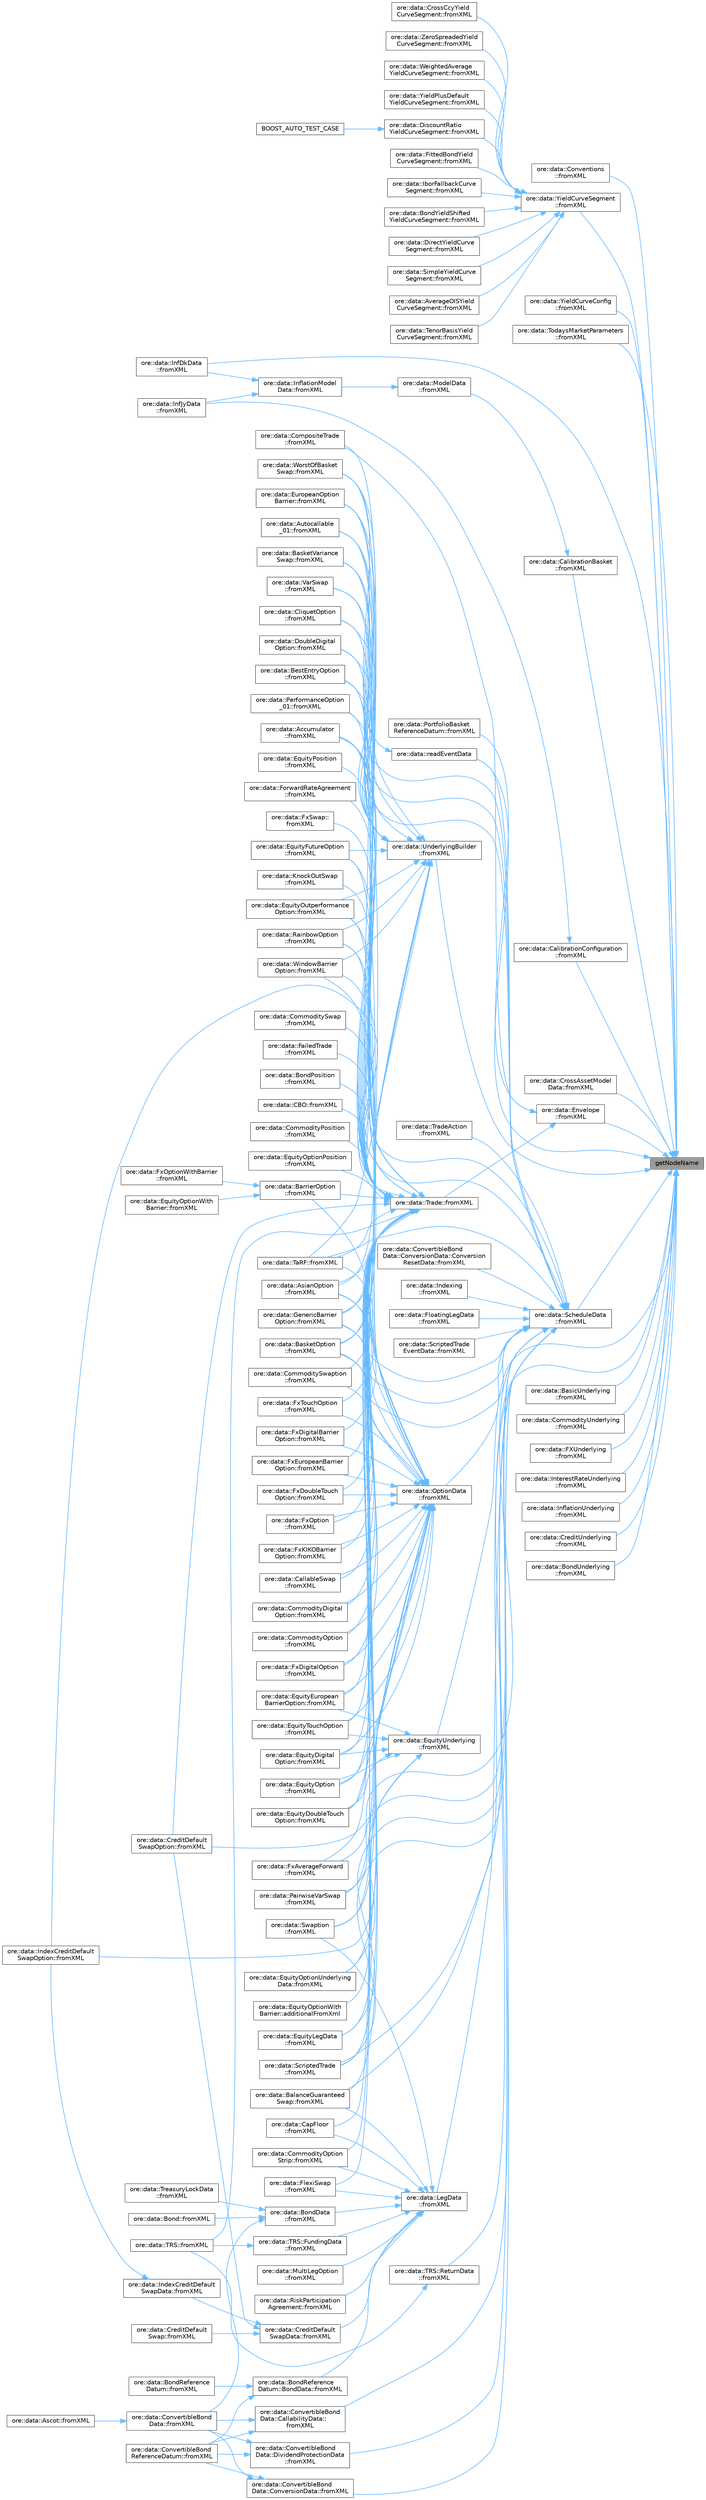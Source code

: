 digraph "getNodeName"
{
 // INTERACTIVE_SVG=YES
 // LATEX_PDF_SIZE
  bgcolor="transparent";
  edge [fontname=Helvetica,fontsize=10,labelfontname=Helvetica,labelfontsize=10];
  node [fontname=Helvetica,fontsize=10,shape=box,height=0.2,width=0.4];
  rankdir="RL";
  Node1 [label="getNodeName",height=0.2,width=0.4,color="gray40", fillcolor="grey60", style="filled", fontcolor="black",tooltip="Get and set a node's name."];
  Node1 -> Node2 [dir="back",color="steelblue1",style="solid"];
  Node2 [label="ore::data::Conventions\l::fromXML",height=0.2,width=0.4,color="grey40", fillcolor="white", style="filled",URL="$classore_1_1data_1_1_conventions.html#a7741ae0fc924943de5bfe02928262eb7",tooltip=" "];
  Node1 -> Node3 [dir="back",color="steelblue1",style="solid"];
  Node3 [label="ore::data::YieldCurveSegment\l::fromXML",height=0.2,width=0.4,color="grey40", fillcolor="white", style="filled",URL="$classore_1_1data_1_1_yield_curve_segment.html#a7741ae0fc924943de5bfe02928262eb7",tooltip=" "];
  Node3 -> Node4 [dir="back",color="steelblue1",style="solid"];
  Node4 [label="ore::data::DirectYieldCurve\lSegment::fromXML",height=0.2,width=0.4,color="grey40", fillcolor="white", style="filled",URL="$classore_1_1data_1_1_direct_yield_curve_segment.html#a7741ae0fc924943de5bfe02928262eb7",tooltip=" "];
  Node3 -> Node5 [dir="back",color="steelblue1",style="solid"];
  Node5 [label="ore::data::SimpleYieldCurve\lSegment::fromXML",height=0.2,width=0.4,color="grey40", fillcolor="white", style="filled",URL="$classore_1_1data_1_1_simple_yield_curve_segment.html#a7741ae0fc924943de5bfe02928262eb7",tooltip=" "];
  Node3 -> Node6 [dir="back",color="steelblue1",style="solid"];
  Node6 [label="ore::data::AverageOISYield\lCurveSegment::fromXML",height=0.2,width=0.4,color="grey40", fillcolor="white", style="filled",URL="$classore_1_1data_1_1_average_o_i_s_yield_curve_segment.html#a7741ae0fc924943de5bfe02928262eb7",tooltip=" "];
  Node3 -> Node7 [dir="back",color="steelblue1",style="solid"];
  Node7 [label="ore::data::TenorBasisYield\lCurveSegment::fromXML",height=0.2,width=0.4,color="grey40", fillcolor="white", style="filled",URL="$classore_1_1data_1_1_tenor_basis_yield_curve_segment.html#a7741ae0fc924943de5bfe02928262eb7",tooltip=" "];
  Node3 -> Node8 [dir="back",color="steelblue1",style="solid"];
  Node8 [label="ore::data::CrossCcyYield\lCurveSegment::fromXML",height=0.2,width=0.4,color="grey40", fillcolor="white", style="filled",URL="$classore_1_1data_1_1_cross_ccy_yield_curve_segment.html#a7741ae0fc924943de5bfe02928262eb7",tooltip=" "];
  Node3 -> Node9 [dir="back",color="steelblue1",style="solid"];
  Node9 [label="ore::data::ZeroSpreadedYield\lCurveSegment::fromXML",height=0.2,width=0.4,color="grey40", fillcolor="white", style="filled",URL="$classore_1_1data_1_1_zero_spreaded_yield_curve_segment.html#a7741ae0fc924943de5bfe02928262eb7",tooltip=" "];
  Node3 -> Node10 [dir="back",color="steelblue1",style="solid"];
  Node10 [label="ore::data::WeightedAverage\lYieldCurveSegment::fromXML",height=0.2,width=0.4,color="grey40", fillcolor="white", style="filled",URL="$classore_1_1data_1_1_weighted_average_yield_curve_segment.html#a7741ae0fc924943de5bfe02928262eb7",tooltip=" "];
  Node3 -> Node11 [dir="back",color="steelblue1",style="solid"];
  Node11 [label="ore::data::YieldPlusDefault\lYieldCurveSegment::fromXML",height=0.2,width=0.4,color="grey40", fillcolor="white", style="filled",URL="$classore_1_1data_1_1_yield_plus_default_yield_curve_segment.html#a7741ae0fc924943de5bfe02928262eb7",tooltip=" "];
  Node3 -> Node12 [dir="back",color="steelblue1",style="solid"];
  Node12 [label="ore::data::DiscountRatio\lYieldCurveSegment::fromXML",height=0.2,width=0.4,color="grey40", fillcolor="white", style="filled",URL="$classore_1_1data_1_1_discount_ratio_yield_curve_segment.html#a7741ae0fc924943de5bfe02928262eb7",tooltip=" "];
  Node12 -> Node13 [dir="back",color="steelblue1",style="solid"];
  Node13 [label="BOOST_AUTO_TEST_CASE",height=0.2,width=0.4,color="grey40", fillcolor="white", style="filled",URL="$test_2curveconfig_8cpp.html#ac3d1d49df97d682bf9887e65c4156404",tooltip=" "];
  Node3 -> Node14 [dir="back",color="steelblue1",style="solid"];
  Node14 [label="ore::data::FittedBondYield\lCurveSegment::fromXML",height=0.2,width=0.4,color="grey40", fillcolor="white", style="filled",URL="$classore_1_1data_1_1_fitted_bond_yield_curve_segment.html#a7741ae0fc924943de5bfe02928262eb7",tooltip=" "];
  Node3 -> Node15 [dir="back",color="steelblue1",style="solid"];
  Node15 [label="ore::data::IborFallbackCurve\lSegment::fromXML",height=0.2,width=0.4,color="grey40", fillcolor="white", style="filled",URL="$classore_1_1data_1_1_ibor_fallback_curve_segment.html#a7741ae0fc924943de5bfe02928262eb7",tooltip=" "];
  Node3 -> Node16 [dir="back",color="steelblue1",style="solid"];
  Node16 [label="ore::data::BondYieldShifted\lYieldCurveSegment::fromXML",height=0.2,width=0.4,color="grey40", fillcolor="white", style="filled",URL="$classore_1_1data_1_1_bond_yield_shifted_yield_curve_segment.html#a7741ae0fc924943de5bfe02928262eb7",tooltip=" "];
  Node1 -> Node17 [dir="back",color="steelblue1",style="solid"];
  Node17 [label="ore::data::YieldCurveConfig\l::fromXML",height=0.2,width=0.4,color="grey40", fillcolor="white", style="filled",URL="$classore_1_1data_1_1_yield_curve_config.html#a7741ae0fc924943de5bfe02928262eb7",tooltip=" "];
  Node1 -> Node18 [dir="back",color="steelblue1",style="solid"];
  Node18 [label="ore::data::TodaysMarketParameters\l::fromXML",height=0.2,width=0.4,color="grey40", fillcolor="white", style="filled",URL="$classore_1_1data_1_1_todays_market_parameters.html#a7741ae0fc924943de5bfe02928262eb7",tooltip=" "];
  Node1 -> Node19 [dir="back",color="steelblue1",style="solid"];
  Node19 [label="ore::data::CalibrationBasket\l::fromXML",height=0.2,width=0.4,color="grey40", fillcolor="white", style="filled",URL="$classore_1_1data_1_1_calibration_basket.html#a7741ae0fc924943de5bfe02928262eb7",tooltip=" "];
  Node19 -> Node20 [dir="back",color="steelblue1",style="solid"];
  Node20 [label="ore::data::ModelData\l::fromXML",height=0.2,width=0.4,color="grey40", fillcolor="white", style="filled",URL="$classore_1_1data_1_1_model_data.html#a7741ae0fc924943de5bfe02928262eb7",tooltip=" "];
  Node20 -> Node21 [dir="back",color="steelblue1",style="solid"];
  Node21 [label="ore::data::InflationModel\lData::fromXML",height=0.2,width=0.4,color="grey40", fillcolor="white", style="filled",URL="$classore_1_1data_1_1_inflation_model_data.html#a7741ae0fc924943de5bfe02928262eb7",tooltip=" "];
  Node21 -> Node22 [dir="back",color="steelblue1",style="solid"];
  Node22 [label="ore::data::InfDkData\l::fromXML",height=0.2,width=0.4,color="grey40", fillcolor="white", style="filled",URL="$classore_1_1data_1_1_inf_dk_data.html#a7741ae0fc924943de5bfe02928262eb7",tooltip=" "];
  Node21 -> Node23 [dir="back",color="steelblue1",style="solid"];
  Node23 [label="ore::data::InfJyData\l::fromXML",height=0.2,width=0.4,color="grey40", fillcolor="white", style="filled",URL="$classore_1_1data_1_1_inf_jy_data.html#a7741ae0fc924943de5bfe02928262eb7",tooltip=" "];
  Node1 -> Node24 [dir="back",color="steelblue1",style="solid"];
  Node24 [label="ore::data::CalibrationConfiguration\l::fromXML",height=0.2,width=0.4,color="grey40", fillcolor="white", style="filled",URL="$classore_1_1data_1_1_calibration_configuration.html#a7741ae0fc924943de5bfe02928262eb7",tooltip=" "];
  Node24 -> Node23 [dir="back",color="steelblue1",style="solid"];
  Node1 -> Node25 [dir="back",color="steelblue1",style="solid"];
  Node25 [label="ore::data::CrossAssetModel\lData::fromXML",height=0.2,width=0.4,color="grey40", fillcolor="white", style="filled",URL="$classore_1_1data_1_1_cross_asset_model_data.html#a7741ae0fc924943de5bfe02928262eb7",tooltip=" "];
  Node1 -> Node22 [dir="back",color="steelblue1",style="solid"];
  Node1 -> Node26 [dir="back",color="steelblue1",style="solid"];
  Node26 [label="ore::data::Envelope\l::fromXML",height=0.2,width=0.4,color="grey40", fillcolor="white", style="filled",URL="$classore_1_1data_1_1_envelope.html#a7741ae0fc924943de5bfe02928262eb7",tooltip=" "];
  Node26 -> Node27 [dir="back",color="steelblue1",style="solid"];
  Node27 [label="ore::data::CompositeTrade\l::fromXML",height=0.2,width=0.4,color="grey40", fillcolor="white", style="filled",URL="$classore_1_1data_1_1_composite_trade.html#a7741ae0fc924943de5bfe02928262eb7",tooltip=" "];
  Node26 -> Node28 [dir="back",color="steelblue1",style="solid"];
  Node28 [label="ore::data::PortfolioBasket\lReferenceDatum::fromXML",height=0.2,width=0.4,color="grey40", fillcolor="white", style="filled",URL="$classore_1_1data_1_1_portfolio_basket_reference_datum.html#a7741ae0fc924943de5bfe02928262eb7",tooltip=" "];
  Node26 -> Node29 [dir="back",color="steelblue1",style="solid"];
  Node29 [label="ore::data::Trade::fromXML",height=0.2,width=0.4,color="grey40", fillcolor="white", style="filled",URL="$classore_1_1data_1_1_trade.html#a7741ae0fc924943de5bfe02928262eb7",tooltip=" "];
  Node29 -> Node30 [dir="back",color="steelblue1",style="solid"];
  Node30 [label="ore::data::BalanceGuaranteed\lSwap::fromXML",height=0.2,width=0.4,color="grey40", fillcolor="white", style="filled",URL="$classore_1_1data_1_1_balance_guaranteed_swap.html#a510baf06568510646decfeaf1753e526",tooltip=" "];
  Node29 -> Node31 [dir="back",color="steelblue1",style="solid"];
  Node31 [label="ore::data::BarrierOption\l::fromXML",height=0.2,width=0.4,color="grey40", fillcolor="white", style="filled",URL="$classore_1_1data_1_1_barrier_option.html#a510baf06568510646decfeaf1753e526",tooltip=" "];
  Node31 -> Node32 [dir="back",color="steelblue1",style="solid"];
  Node32 [label="ore::data::FxOptionWithBarrier\l::fromXML",height=0.2,width=0.4,color="grey40", fillcolor="white", style="filled",URL="$classore_1_1data_1_1_fx_option_with_barrier.html#a510baf06568510646decfeaf1753e526",tooltip=" "];
  Node31 -> Node33 [dir="back",color="steelblue1",style="solid"];
  Node33 [label="ore::data::EquityOptionWith\lBarrier::fromXML",height=0.2,width=0.4,color="grey40", fillcolor="white", style="filled",URL="$classore_1_1data_1_1_equity_option_with_barrier.html#a510baf06568510646decfeaf1753e526",tooltip=" "];
  Node29 -> Node34 [dir="back",color="steelblue1",style="solid"];
  Node34 [label="ore::data::CallableSwap\l::fromXML",height=0.2,width=0.4,color="grey40", fillcolor="white", style="filled",URL="$classore_1_1data_1_1_callable_swap.html#a510baf06568510646decfeaf1753e526",tooltip=" "];
  Node29 -> Node35 [dir="back",color="steelblue1",style="solid"];
  Node35 [label="ore::data::CliquetOption\l::fromXML",height=0.2,width=0.4,color="grey40", fillcolor="white", style="filled",URL="$classore_1_1data_1_1_cliquet_option.html#a510baf06568510646decfeaf1753e526",tooltip=" "];
  Node29 -> Node36 [dir="back",color="steelblue1",style="solid"];
  Node36 [label="ore::data::CommodityOption\lStrip::fromXML",height=0.2,width=0.4,color="grey40", fillcolor="white", style="filled",URL="$classore_1_1data_1_1_commodity_option_strip.html#a510baf06568510646decfeaf1753e526",tooltip=" "];
  Node29 -> Node37 [dir="back",color="steelblue1",style="solid"];
  Node37 [label="ore::data::CommoditySwap\l::fromXML",height=0.2,width=0.4,color="grey40", fillcolor="white", style="filled",URL="$classore_1_1data_1_1_commodity_swap.html#a510baf06568510646decfeaf1753e526",tooltip=" "];
  Node29 -> Node38 [dir="back",color="steelblue1",style="solid"];
  Node38 [label="ore::data::CommoditySwaption\l::fromXML",height=0.2,width=0.4,color="grey40", fillcolor="white", style="filled",URL="$classore_1_1data_1_1_commodity_swaption.html#a510baf06568510646decfeaf1753e526",tooltip=" "];
  Node29 -> Node39 [dir="back",color="steelblue1",style="solid"];
  Node39 [label="ore::data::FailedTrade\l::fromXML",height=0.2,width=0.4,color="grey40", fillcolor="white", style="filled",URL="$classore_1_1data_1_1_failed_trade.html#a510baf06568510646decfeaf1753e526",tooltip=" "];
  Node29 -> Node40 [dir="back",color="steelblue1",style="solid"];
  Node40 [label="ore::data::FlexiSwap\l::fromXML",height=0.2,width=0.4,color="grey40", fillcolor="white", style="filled",URL="$classore_1_1data_1_1_flexi_swap.html#a510baf06568510646decfeaf1753e526",tooltip=" "];
  Node29 -> Node41 [dir="back",color="steelblue1",style="solid"];
  Node41 [label="ore::data::IndexCreditDefault\lSwapOption::fromXML",height=0.2,width=0.4,color="grey40", fillcolor="white", style="filled",URL="$classore_1_1data_1_1_index_credit_default_swap_option.html#a510baf06568510646decfeaf1753e526",tooltip=" "];
  Node29 -> Node42 [dir="back",color="steelblue1",style="solid"];
  Node42 [label="ore::data::Accumulator\l::fromXML",height=0.2,width=0.4,color="grey40", fillcolor="white", style="filled",URL="$classore_1_1data_1_1_accumulator.html#a7741ae0fc924943de5bfe02928262eb7",tooltip=" "];
  Node29 -> Node43 [dir="back",color="steelblue1",style="solid"];
  Node43 [label="ore::data::AsianOption\l::fromXML",height=0.2,width=0.4,color="grey40", fillcolor="white", style="filled",URL="$classore_1_1data_1_1_asian_option.html#a7741ae0fc924943de5bfe02928262eb7",tooltip=" "];
  Node29 -> Node44 [dir="back",color="steelblue1",style="solid"];
  Node44 [label="ore::data::Autocallable\l_01::fromXML",height=0.2,width=0.4,color="grey40", fillcolor="white", style="filled",URL="$classore_1_1data_1_1_autocallable__01.html#a7741ae0fc924943de5bfe02928262eb7",tooltip=" "];
  Node29 -> Node45 [dir="back",color="steelblue1",style="solid"];
  Node45 [label="ore::data::BasketOption\l::fromXML",height=0.2,width=0.4,color="grey40", fillcolor="white", style="filled",URL="$classore_1_1data_1_1_basket_option.html#a7741ae0fc924943de5bfe02928262eb7",tooltip=" "];
  Node29 -> Node46 [dir="back",color="steelblue1",style="solid"];
  Node46 [label="ore::data::BasketVariance\lSwap::fromXML",height=0.2,width=0.4,color="grey40", fillcolor="white", style="filled",URL="$classore_1_1data_1_1_basket_variance_swap.html#a7741ae0fc924943de5bfe02928262eb7",tooltip=" "];
  Node29 -> Node47 [dir="back",color="steelblue1",style="solid"];
  Node47 [label="ore::data::BestEntryOption\l::fromXML",height=0.2,width=0.4,color="grey40", fillcolor="white", style="filled",URL="$classore_1_1data_1_1_best_entry_option.html#a7741ae0fc924943de5bfe02928262eb7",tooltip=" "];
  Node29 -> Node48 [dir="back",color="steelblue1",style="solid"];
  Node48 [label="ore::data::BondPosition\l::fromXML",height=0.2,width=0.4,color="grey40", fillcolor="white", style="filled",URL="$classore_1_1data_1_1_bond_position.html#a7741ae0fc924943de5bfe02928262eb7",tooltip=" "];
  Node29 -> Node49 [dir="back",color="steelblue1",style="solid"];
  Node49 [label="ore::data::CapFloor\l::fromXML",height=0.2,width=0.4,color="grey40", fillcolor="white", style="filled",URL="$classore_1_1data_1_1_cap_floor.html#a7741ae0fc924943de5bfe02928262eb7",tooltip=" "];
  Node29 -> Node50 [dir="back",color="steelblue1",style="solid"];
  Node50 [label="ore::data::CBO::fromXML",height=0.2,width=0.4,color="grey40", fillcolor="white", style="filled",URL="$classore_1_1data_1_1_c_b_o.html#a7741ae0fc924943de5bfe02928262eb7",tooltip=" "];
  Node29 -> Node51 [dir="back",color="steelblue1",style="solid"];
  Node51 [label="ore::data::CommodityDigital\lOption::fromXML",height=0.2,width=0.4,color="grey40", fillcolor="white", style="filled",URL="$classore_1_1data_1_1_commodity_digital_option.html#a7741ae0fc924943de5bfe02928262eb7",tooltip=" "];
  Node29 -> Node52 [dir="back",color="steelblue1",style="solid"];
  Node52 [label="ore::data::CommodityOption\l::fromXML",height=0.2,width=0.4,color="grey40", fillcolor="white", style="filled",URL="$classore_1_1data_1_1_commodity_option.html#a7741ae0fc924943de5bfe02928262eb7",tooltip=" "];
  Node29 -> Node53 [dir="back",color="steelblue1",style="solid"];
  Node53 [label="ore::data::CommodityPosition\l::fromXML",height=0.2,width=0.4,color="grey40", fillcolor="white", style="filled",URL="$classore_1_1data_1_1_commodity_position.html#a7741ae0fc924943de5bfe02928262eb7",tooltip=" "];
  Node29 -> Node27 [dir="back",color="steelblue1",style="solid"];
  Node29 -> Node54 [dir="back",color="steelblue1",style="solid"];
  Node54 [label="ore::data::CreditDefault\lSwapOption::fromXML",height=0.2,width=0.4,color="grey40", fillcolor="white", style="filled",URL="$classore_1_1data_1_1_credit_default_swap_option.html#a7741ae0fc924943de5bfe02928262eb7",tooltip=" "];
  Node29 -> Node55 [dir="back",color="steelblue1",style="solid"];
  Node55 [label="ore::data::DoubleDigital\lOption::fromXML",height=0.2,width=0.4,color="grey40", fillcolor="white", style="filled",URL="$classore_1_1data_1_1_double_digital_option.html#a7741ae0fc924943de5bfe02928262eb7",tooltip=" "];
  Node29 -> Node56 [dir="back",color="steelblue1",style="solid"];
  Node56 [label="ore::data::EquityDigital\lOption::fromXML",height=0.2,width=0.4,color="grey40", fillcolor="white", style="filled",URL="$classore_1_1data_1_1_equity_digital_option.html#a7741ae0fc924943de5bfe02928262eb7",tooltip=" "];
  Node29 -> Node57 [dir="back",color="steelblue1",style="solid"];
  Node57 [label="ore::data::EquityDoubleTouch\lOption::fromXML",height=0.2,width=0.4,color="grey40", fillcolor="white", style="filled",URL="$classore_1_1data_1_1_equity_double_touch_option.html#a7741ae0fc924943de5bfe02928262eb7",tooltip=" "];
  Node29 -> Node58 [dir="back",color="steelblue1",style="solid"];
  Node58 [label="ore::data::EquityEuropean\lBarrierOption::fromXML",height=0.2,width=0.4,color="grey40", fillcolor="white", style="filled",URL="$classore_1_1data_1_1_equity_european_barrier_option.html#a7741ae0fc924943de5bfe02928262eb7",tooltip=" "];
  Node29 -> Node59 [dir="back",color="steelblue1",style="solid"];
  Node59 [label="ore::data::EquityFutureOption\l::fromXML",height=0.2,width=0.4,color="grey40", fillcolor="white", style="filled",URL="$classore_1_1data_1_1_equity_future_option.html#a7741ae0fc924943de5bfe02928262eb7",tooltip=" "];
  Node29 -> Node60 [dir="back",color="steelblue1",style="solid"];
  Node60 [label="ore::data::EquityOption\l::fromXML",height=0.2,width=0.4,color="grey40", fillcolor="white", style="filled",URL="$classore_1_1data_1_1_equity_option.html#a7741ae0fc924943de5bfe02928262eb7",tooltip=" "];
  Node29 -> Node61 [dir="back",color="steelblue1",style="solid"];
  Node61 [label="ore::data::EquityOptionPosition\l::fromXML",height=0.2,width=0.4,color="grey40", fillcolor="white", style="filled",URL="$classore_1_1data_1_1_equity_option_position.html#a7741ae0fc924943de5bfe02928262eb7",tooltip=" "];
  Node29 -> Node62 [dir="back",color="steelblue1",style="solid"];
  Node62 [label="ore::data::EquityOutperformance\lOption::fromXML",height=0.2,width=0.4,color="grey40", fillcolor="white", style="filled",URL="$classore_1_1data_1_1_equity_outperformance_option.html#a7741ae0fc924943de5bfe02928262eb7",tooltip=" "];
  Node29 -> Node63 [dir="back",color="steelblue1",style="solid"];
  Node63 [label="ore::data::EquityPosition\l::fromXML",height=0.2,width=0.4,color="grey40", fillcolor="white", style="filled",URL="$classore_1_1data_1_1_equity_position.html#a7741ae0fc924943de5bfe02928262eb7",tooltip=" "];
  Node29 -> Node64 [dir="back",color="steelblue1",style="solid"];
  Node64 [label="ore::data::EquityTouchOption\l::fromXML",height=0.2,width=0.4,color="grey40", fillcolor="white", style="filled",URL="$classore_1_1data_1_1_equity_touch_option.html#a7741ae0fc924943de5bfe02928262eb7",tooltip=" "];
  Node29 -> Node65 [dir="back",color="steelblue1",style="solid"];
  Node65 [label="ore::data::EuropeanOption\lBarrier::fromXML",height=0.2,width=0.4,color="grey40", fillcolor="white", style="filled",URL="$classore_1_1data_1_1_european_option_barrier.html#a7741ae0fc924943de5bfe02928262eb7",tooltip=" "];
  Node29 -> Node66 [dir="back",color="steelblue1",style="solid"];
  Node66 [label="ore::data::ForwardRateAgreement\l::fromXML",height=0.2,width=0.4,color="grey40", fillcolor="white", style="filled",URL="$classore_1_1data_1_1_forward_rate_agreement.html#a7741ae0fc924943de5bfe02928262eb7",tooltip=" "];
  Node29 -> Node67 [dir="back",color="steelblue1",style="solid"];
  Node67 [label="ore::data::FxAverageForward\l::fromXML",height=0.2,width=0.4,color="grey40", fillcolor="white", style="filled",URL="$classore_1_1data_1_1_fx_average_forward.html#a7741ae0fc924943de5bfe02928262eb7",tooltip=" "];
  Node29 -> Node68 [dir="back",color="steelblue1",style="solid"];
  Node68 [label="ore::data::FxDigitalBarrier\lOption::fromXML",height=0.2,width=0.4,color="grey40", fillcolor="white", style="filled",URL="$classore_1_1data_1_1_fx_digital_barrier_option.html#a7741ae0fc924943de5bfe02928262eb7",tooltip=" "];
  Node29 -> Node69 [dir="back",color="steelblue1",style="solid"];
  Node69 [label="ore::data::FxDigitalOption\l::fromXML",height=0.2,width=0.4,color="grey40", fillcolor="white", style="filled",URL="$classore_1_1data_1_1_fx_digital_option.html#a7741ae0fc924943de5bfe02928262eb7",tooltip=" "];
  Node29 -> Node70 [dir="back",color="steelblue1",style="solid"];
  Node70 [label="ore::data::FxDoubleTouch\lOption::fromXML",height=0.2,width=0.4,color="grey40", fillcolor="white", style="filled",URL="$classore_1_1data_1_1_fx_double_touch_option.html#a7741ae0fc924943de5bfe02928262eb7",tooltip=" "];
  Node29 -> Node71 [dir="back",color="steelblue1",style="solid"];
  Node71 [label="ore::data::FxEuropeanBarrier\lOption::fromXML",height=0.2,width=0.4,color="grey40", fillcolor="white", style="filled",URL="$classore_1_1data_1_1_fx_european_barrier_option.html#a7741ae0fc924943de5bfe02928262eb7",tooltip=" "];
  Node29 -> Node72 [dir="back",color="steelblue1",style="solid"];
  Node72 [label="ore::data::FxKIKOBarrier\lOption::fromXML",height=0.2,width=0.4,color="grey40", fillcolor="white", style="filled",URL="$classore_1_1data_1_1_fx_k_i_k_o_barrier_option.html#a7741ae0fc924943de5bfe02928262eb7",tooltip=" "];
  Node29 -> Node73 [dir="back",color="steelblue1",style="solid"];
  Node73 [label="ore::data::FxOption\l::fromXML",height=0.2,width=0.4,color="grey40", fillcolor="white", style="filled",URL="$classore_1_1data_1_1_fx_option.html#a7741ae0fc924943de5bfe02928262eb7",tooltip=" "];
  Node29 -> Node74 [dir="back",color="steelblue1",style="solid"];
  Node74 [label="ore::data::FxSwap::\lfromXML",height=0.2,width=0.4,color="grey40", fillcolor="white", style="filled",URL="$classore_1_1data_1_1_fx_swap.html#a7741ae0fc924943de5bfe02928262eb7",tooltip=" "];
  Node29 -> Node75 [dir="back",color="steelblue1",style="solid"];
  Node75 [label="ore::data::FxTouchOption\l::fromXML",height=0.2,width=0.4,color="grey40", fillcolor="white", style="filled",URL="$classore_1_1data_1_1_fx_touch_option.html#a7741ae0fc924943de5bfe02928262eb7",tooltip=" "];
  Node29 -> Node76 [dir="back",color="steelblue1",style="solid"];
  Node76 [label="ore::data::GenericBarrier\lOption::fromXML",height=0.2,width=0.4,color="grey40", fillcolor="white", style="filled",URL="$classore_1_1data_1_1_generic_barrier_option.html#a7741ae0fc924943de5bfe02928262eb7",tooltip=" "];
  Node29 -> Node77 [dir="back",color="steelblue1",style="solid"];
  Node77 [label="ore::data::KnockOutSwap\l::fromXML",height=0.2,width=0.4,color="grey40", fillcolor="white", style="filled",URL="$classore_1_1data_1_1_knock_out_swap.html#a7741ae0fc924943de5bfe02928262eb7",tooltip=" "];
  Node29 -> Node78 [dir="back",color="steelblue1",style="solid"];
  Node78 [label="ore::data::PairwiseVarSwap\l::fromXML",height=0.2,width=0.4,color="grey40", fillcolor="white", style="filled",URL="$classore_1_1data_1_1_pairwise_var_swap.html#a7741ae0fc924943de5bfe02928262eb7",tooltip=" "];
  Node29 -> Node79 [dir="back",color="steelblue1",style="solid"];
  Node79 [label="ore::data::PerformanceOption\l_01::fromXML",height=0.2,width=0.4,color="grey40", fillcolor="white", style="filled",URL="$classore_1_1data_1_1_performance_option__01.html#a7741ae0fc924943de5bfe02928262eb7",tooltip=" "];
  Node29 -> Node80 [dir="back",color="steelblue1",style="solid"];
  Node80 [label="ore::data::RainbowOption\l::fromXML",height=0.2,width=0.4,color="grey40", fillcolor="white", style="filled",URL="$classore_1_1data_1_1_rainbow_option.html#a7741ae0fc924943de5bfe02928262eb7",tooltip=" "];
  Node29 -> Node81 [dir="back",color="steelblue1",style="solid"];
  Node81 [label="ore::data::ScriptedTrade\l::fromXML",height=0.2,width=0.4,color="grey40", fillcolor="white", style="filled",URL="$classore_1_1data_1_1_scripted_trade.html#a7741ae0fc924943de5bfe02928262eb7",tooltip=" "];
  Node29 -> Node82 [dir="back",color="steelblue1",style="solid"];
  Node82 [label="ore::data::Swaption\l::fromXML",height=0.2,width=0.4,color="grey40", fillcolor="white", style="filled",URL="$classore_1_1data_1_1_swaption.html#a7741ae0fc924943de5bfe02928262eb7",tooltip=" "];
  Node29 -> Node83 [dir="back",color="steelblue1",style="solid"];
  Node83 [label="ore::data::TaRF::fromXML",height=0.2,width=0.4,color="grey40", fillcolor="white", style="filled",URL="$classore_1_1data_1_1_ta_r_f.html#a7741ae0fc924943de5bfe02928262eb7",tooltip=" "];
  Node29 -> Node84 [dir="back",color="steelblue1",style="solid"];
  Node84 [label="ore::data::TRS::fromXML",height=0.2,width=0.4,color="grey40", fillcolor="white", style="filled",URL="$classore_1_1data_1_1_t_r_s.html#a7741ae0fc924943de5bfe02928262eb7",tooltip=" "];
  Node29 -> Node85 [dir="back",color="steelblue1",style="solid"];
  Node85 [label="ore::data::VarSwap\l::fromXML",height=0.2,width=0.4,color="grey40", fillcolor="white", style="filled",URL="$classore_1_1data_1_1_var_swap.html#a7741ae0fc924943de5bfe02928262eb7",tooltip=" "];
  Node29 -> Node86 [dir="back",color="steelblue1",style="solid"];
  Node86 [label="ore::data::WindowBarrier\lOption::fromXML",height=0.2,width=0.4,color="grey40", fillcolor="white", style="filled",URL="$classore_1_1data_1_1_window_barrier_option.html#a7741ae0fc924943de5bfe02928262eb7",tooltip=" "];
  Node29 -> Node87 [dir="back",color="steelblue1",style="solid"];
  Node87 [label="ore::data::WorstOfBasket\lSwap::fromXML",height=0.2,width=0.4,color="grey40", fillcolor="white", style="filled",URL="$classore_1_1data_1_1_worst_of_basket_swap.html#a7741ae0fc924943de5bfe02928262eb7",tooltip=" "];
  Node1 -> Node88 [dir="back",color="steelblue1",style="solid"];
  Node88 [label="ore::data::ScheduleData\l::fromXML",height=0.2,width=0.4,color="grey40", fillcolor="white", style="filled",URL="$classore_1_1data_1_1_schedule_data.html#a7741ae0fc924943de5bfe02928262eb7",tooltip=" "];
  Node88 -> Node30 [dir="back",color="steelblue1",style="solid"];
  Node88 -> Node89 [dir="back",color="steelblue1",style="solid"];
  Node89 [label="ore::data::ConvertibleBond\lData::CallabilityData::\lfromXML",height=0.2,width=0.4,color="grey40", fillcolor="white", style="filled",URL="$classore_1_1data_1_1_convertible_bond_data_1_1_callability_data.html#a510baf06568510646decfeaf1753e526",tooltip=" "];
  Node89 -> Node90 [dir="back",color="steelblue1",style="solid"];
  Node90 [label="ore::data::ConvertibleBond\lData::fromXML",height=0.2,width=0.4,color="grey40", fillcolor="white", style="filled",URL="$classore_1_1data_1_1_convertible_bond_data.html#a510baf06568510646decfeaf1753e526",tooltip=" "];
  Node90 -> Node91 [dir="back",color="steelblue1",style="solid"];
  Node91 [label="ore::data::Ascot::fromXML",height=0.2,width=0.4,color="grey40", fillcolor="white", style="filled",URL="$classore_1_1data_1_1_ascot.html#a7741ae0fc924943de5bfe02928262eb7",tooltip=" "];
  Node89 -> Node92 [dir="back",color="steelblue1",style="solid"];
  Node92 [label="ore::data::ConvertibleBond\lReferenceDatum::fromXML",height=0.2,width=0.4,color="grey40", fillcolor="white", style="filled",URL="$classore_1_1data_1_1_convertible_bond_reference_datum.html#a7741ae0fc924943de5bfe02928262eb7",tooltip=" "];
  Node88 -> Node93 [dir="back",color="steelblue1",style="solid"];
  Node93 [label="ore::data::ConvertibleBond\lData::ConversionData::Conversion\lResetData::fromXML",height=0.2,width=0.4,color="grey40", fillcolor="white", style="filled",URL="$classore_1_1data_1_1_convertible_bond_data_1_1_conversion_data_1_1_conversion_reset_data.html#a510baf06568510646decfeaf1753e526",tooltip=" "];
  Node88 -> Node94 [dir="back",color="steelblue1",style="solid"];
  Node94 [label="ore::data::ConvertibleBond\lData::ConversionData::fromXML",height=0.2,width=0.4,color="grey40", fillcolor="white", style="filled",URL="$classore_1_1data_1_1_convertible_bond_data_1_1_conversion_data.html#a510baf06568510646decfeaf1753e526",tooltip=" "];
  Node94 -> Node90 [dir="back",color="steelblue1",style="solid"];
  Node94 -> Node92 [dir="back",color="steelblue1",style="solid"];
  Node88 -> Node95 [dir="back",color="steelblue1",style="solid"];
  Node95 [label="ore::data::ConvertibleBond\lData::DividendProtectionData\l::fromXML",height=0.2,width=0.4,color="grey40", fillcolor="white", style="filled",URL="$classore_1_1data_1_1_convertible_bond_data_1_1_dividend_protection_data.html#a510baf06568510646decfeaf1753e526",tooltip=" "];
  Node95 -> Node90 [dir="back",color="steelblue1",style="solid"];
  Node95 -> Node92 [dir="back",color="steelblue1",style="solid"];
  Node88 -> Node42 [dir="back",color="steelblue1",style="solid"];
  Node88 -> Node43 [dir="back",color="steelblue1",style="solid"];
  Node88 -> Node44 [dir="back",color="steelblue1",style="solid"];
  Node88 -> Node45 [dir="back",color="steelblue1",style="solid"];
  Node88 -> Node46 [dir="back",color="steelblue1",style="solid"];
  Node88 -> Node47 [dir="back",color="steelblue1",style="solid"];
  Node88 -> Node65 [dir="back",color="steelblue1",style="solid"];
  Node88 -> Node67 [dir="back",color="steelblue1",style="solid"];
  Node88 -> Node76 [dir="back",color="steelblue1",style="solid"];
  Node88 -> Node96 [dir="back",color="steelblue1",style="solid"];
  Node96 [label="ore::data::Indexing\l::fromXML",height=0.2,width=0.4,color="grey40", fillcolor="white", style="filled",URL="$classore_1_1data_1_1_indexing.html#a7741ae0fc924943de5bfe02928262eb7",tooltip=" "];
  Node88 -> Node97 [dir="back",color="steelblue1",style="solid"];
  Node97 [label="ore::data::FloatingLegData\l::fromXML",height=0.2,width=0.4,color="grey40", fillcolor="white", style="filled",URL="$classore_1_1data_1_1_floating_leg_data.html#a7741ae0fc924943de5bfe02928262eb7",tooltip=" "];
  Node88 -> Node98 [dir="back",color="steelblue1",style="solid"];
  Node98 [label="ore::data::EquityLegData\l::fromXML",height=0.2,width=0.4,color="grey40", fillcolor="white", style="filled",URL="$classore_1_1data_1_1_equity_leg_data.html#a7741ae0fc924943de5bfe02928262eb7",tooltip=" "];
  Node88 -> Node99 [dir="back",color="steelblue1",style="solid"];
  Node99 [label="ore::data::LegData\l::fromXML",height=0.2,width=0.4,color="grey40", fillcolor="white", style="filled",URL="$classore_1_1data_1_1_leg_data.html#a7741ae0fc924943de5bfe02928262eb7",tooltip=" "];
  Node99 -> Node30 [dir="back",color="steelblue1",style="solid"];
  Node99 -> Node36 [dir="back",color="steelblue1",style="solid"];
  Node99 -> Node40 [dir="back",color="steelblue1",style="solid"];
  Node99 -> Node100 [dir="back",color="steelblue1",style="solid"];
  Node100 [label="ore::data::RiskParticipation\lAgreement::fromXML",height=0.2,width=0.4,color="grey40", fillcolor="white", style="filled",URL="$classore_1_1data_1_1_risk_participation_agreement.html#a510baf06568510646decfeaf1753e526",tooltip=" "];
  Node99 -> Node101 [dir="back",color="steelblue1",style="solid"];
  Node101 [label="ore::data::BondData\l::fromXML",height=0.2,width=0.4,color="grey40", fillcolor="white", style="filled",URL="$classore_1_1data_1_1_bond_data.html#a7741ae0fc924943de5bfe02928262eb7",tooltip="XMLSerializable interface."];
  Node101 -> Node90 [dir="back",color="steelblue1",style="solid"];
  Node101 -> Node102 [dir="back",color="steelblue1",style="solid"];
  Node102 [label="ore::data::Bond::fromXML",height=0.2,width=0.4,color="grey40", fillcolor="white", style="filled",URL="$classore_1_1data_1_1_bond.html#a7741ae0fc924943de5bfe02928262eb7",tooltip="XMLSerializable interface."];
  Node101 -> Node103 [dir="back",color="steelblue1",style="solid"];
  Node103 [label="ore::data::TreasuryLockData\l::fromXML",height=0.2,width=0.4,color="grey40", fillcolor="white", style="filled",URL="$classore_1_1data_1_1_treasury_lock_data.html#a7741ae0fc924943de5bfe02928262eb7",tooltip="XMLSerializable interface."];
  Node99 -> Node49 [dir="back",color="steelblue1",style="solid"];
  Node99 -> Node104 [dir="back",color="steelblue1",style="solid"];
  Node104 [label="ore::data::CreditDefault\lSwapData::fromXML",height=0.2,width=0.4,color="grey40", fillcolor="white", style="filled",URL="$classore_1_1data_1_1_credit_default_swap_data.html#a7741ae0fc924943de5bfe02928262eb7",tooltip=" "];
  Node104 -> Node105 [dir="back",color="steelblue1",style="solid"];
  Node105 [label="ore::data::IndexCreditDefault\lSwapData::fromXML",height=0.2,width=0.4,color="grey40", fillcolor="white", style="filled",URL="$classore_1_1data_1_1_index_credit_default_swap_data.html#a510baf06568510646decfeaf1753e526",tooltip=" "];
  Node105 -> Node41 [dir="back",color="steelblue1",style="solid"];
  Node104 -> Node106 [dir="back",color="steelblue1",style="solid"];
  Node106 [label="ore::data::CreditDefault\lSwap::fromXML",height=0.2,width=0.4,color="grey40", fillcolor="white", style="filled",URL="$classore_1_1data_1_1_credit_default_swap.html#a7741ae0fc924943de5bfe02928262eb7",tooltip=" "];
  Node104 -> Node54 [dir="back",color="steelblue1",style="solid"];
  Node99 -> Node107 [dir="back",color="steelblue1",style="solid"];
  Node107 [label="ore::data::MultiLegOption\l::fromXML",height=0.2,width=0.4,color="grey40", fillcolor="white", style="filled",URL="$classore_1_1data_1_1_multi_leg_option.html#a7741ae0fc924943de5bfe02928262eb7",tooltip=" "];
  Node99 -> Node108 [dir="back",color="steelblue1",style="solid"];
  Node108 [label="ore::data::BondReference\lDatum::BondData::fromXML",height=0.2,width=0.4,color="grey40", fillcolor="white", style="filled",URL="$structore_1_1data_1_1_bond_reference_datum_1_1_bond_data.html#a7741ae0fc924943de5bfe02928262eb7",tooltip=" "];
  Node108 -> Node92 [dir="back",color="steelblue1",style="solid"];
  Node108 -> Node109 [dir="back",color="steelblue1",style="solid"];
  Node109 [label="ore::data::BondReference\lDatum::fromXML",height=0.2,width=0.4,color="grey40", fillcolor="white", style="filled",URL="$classore_1_1data_1_1_bond_reference_datum.html#a7741ae0fc924943de5bfe02928262eb7",tooltip=" "];
  Node99 -> Node82 [dir="back",color="steelblue1",style="solid"];
  Node99 -> Node110 [dir="back",color="steelblue1",style="solid"];
  Node110 [label="ore::data::TRS::FundingData\l::fromXML",height=0.2,width=0.4,color="grey40", fillcolor="white", style="filled",URL="$classore_1_1data_1_1_t_r_s_1_1_funding_data.html#a7741ae0fc924943de5bfe02928262eb7",tooltip=" "];
  Node110 -> Node84 [dir="back",color="steelblue1",style="solid"];
  Node88 -> Node111 [dir="back",color="steelblue1",style="solid"];
  Node111 [label="ore::data::OptionData\l::fromXML",height=0.2,width=0.4,color="grey40", fillcolor="white", style="filled",URL="$classore_1_1data_1_1_option_data.html#a7741ae0fc924943de5bfe02928262eb7",tooltip=" "];
  Node111 -> Node31 [dir="back",color="steelblue1",style="solid"];
  Node111 -> Node34 [dir="back",color="steelblue1",style="solid"];
  Node111 -> Node38 [dir="back",color="steelblue1",style="solid"];
  Node111 -> Node41 [dir="back",color="steelblue1",style="solid"];
  Node111 -> Node42 [dir="back",color="steelblue1",style="solid"];
  Node111 -> Node43 [dir="back",color="steelblue1",style="solid"];
  Node111 -> Node45 [dir="back",color="steelblue1",style="solid"];
  Node111 -> Node51 [dir="back",color="steelblue1",style="solid"];
  Node111 -> Node52 [dir="back",color="steelblue1",style="solid"];
  Node111 -> Node54 [dir="back",color="steelblue1",style="solid"];
  Node111 -> Node56 [dir="back",color="steelblue1",style="solid"];
  Node111 -> Node57 [dir="back",color="steelblue1",style="solid"];
  Node111 -> Node58 [dir="back",color="steelblue1",style="solid"];
  Node111 -> Node59 [dir="back",color="steelblue1",style="solid"];
  Node111 -> Node60 [dir="back",color="steelblue1",style="solid"];
  Node111 -> Node112 [dir="back",color="steelblue1",style="solid"];
  Node112 [label="ore::data::EquityOptionUnderlying\lData::fromXML",height=0.2,width=0.4,color="grey40", fillcolor="white", style="filled",URL="$classore_1_1data_1_1_equity_option_underlying_data.html#a7741ae0fc924943de5bfe02928262eb7",tooltip=" "];
  Node111 -> Node62 [dir="back",color="steelblue1",style="solid"];
  Node111 -> Node64 [dir="back",color="steelblue1",style="solid"];
  Node111 -> Node68 [dir="back",color="steelblue1",style="solid"];
  Node111 -> Node69 [dir="back",color="steelblue1",style="solid"];
  Node111 -> Node70 [dir="back",color="steelblue1",style="solid"];
  Node111 -> Node71 [dir="back",color="steelblue1",style="solid"];
  Node111 -> Node72 [dir="back",color="steelblue1",style="solid"];
  Node111 -> Node73 [dir="back",color="steelblue1",style="solid"];
  Node111 -> Node75 [dir="back",color="steelblue1",style="solid"];
  Node111 -> Node76 [dir="back",color="steelblue1",style="solid"];
  Node111 -> Node80 [dir="back",color="steelblue1",style="solid"];
  Node111 -> Node82 [dir="back",color="steelblue1",style="solid"];
  Node111 -> Node83 [dir="back",color="steelblue1",style="solid"];
  Node111 -> Node86 [dir="back",color="steelblue1",style="solid"];
  Node88 -> Node78 [dir="back",color="steelblue1",style="solid"];
  Node88 -> Node113 [dir="back",color="steelblue1",style="solid"];
  Node113 [label="ore::data::ScriptedTrade\lEventData::fromXML",height=0.2,width=0.4,color="grey40", fillcolor="white", style="filled",URL="$classore_1_1data_1_1_scripted_trade_event_data.html#a7741ae0fc924943de5bfe02928262eb7",tooltip=" "];
  Node88 -> Node81 [dir="back",color="steelblue1",style="solid"];
  Node88 -> Node83 [dir="back",color="steelblue1",style="solid"];
  Node88 -> Node114 [dir="back",color="steelblue1",style="solid"];
  Node114 [label="ore::data::TradeAction\l::fromXML",height=0.2,width=0.4,color="grey40", fillcolor="white", style="filled",URL="$classore_1_1data_1_1_trade_action.html#a7741ae0fc924943de5bfe02928262eb7",tooltip=" "];
  Node88 -> Node115 [dir="back",color="steelblue1",style="solid"];
  Node115 [label="ore::data::TRS::ReturnData\l::fromXML",height=0.2,width=0.4,color="grey40", fillcolor="white", style="filled",URL="$classore_1_1data_1_1_t_r_s_1_1_return_data.html#a7741ae0fc924943de5bfe02928262eb7",tooltip=" "];
  Node115 -> Node84 [dir="back",color="steelblue1",style="solid"];
  Node88 -> Node116 [dir="back",color="steelblue1",style="solid"];
  Node116 [label="ore::data::readEventData",height=0.2,width=0.4,color="grey40", fillcolor="white", style="filled",URL="$namespaceore_1_1data.html#abd28f128a39c23d6d67c0cd2c33ce3cb",tooltip=" "];
  Node116 -> Node87 [dir="back",color="steelblue1",style="solid"];
  Node1 -> Node81 [dir="back",color="steelblue1",style="solid"];
  Node1 -> Node117 [dir="back",color="steelblue1",style="solid"];
  Node117 [label="ore::data::BasicUnderlying\l::fromXML",height=0.2,width=0.4,color="grey40", fillcolor="white", style="filled",URL="$classore_1_1data_1_1_basic_underlying.html#a7741ae0fc924943de5bfe02928262eb7",tooltip=" "];
  Node1 -> Node118 [dir="back",color="steelblue1",style="solid"];
  Node118 [label="ore::data::EquityUnderlying\l::fromXML",height=0.2,width=0.4,color="grey40", fillcolor="white", style="filled",URL="$classore_1_1data_1_1_equity_underlying.html#a7741ae0fc924943de5bfe02928262eb7",tooltip=" "];
  Node118 -> Node119 [dir="back",color="steelblue1",style="solid"];
  Node119 [label="ore::data::EquityOptionWith\lBarrier::additionalFromXml",height=0.2,width=0.4,color="grey40", fillcolor="white", style="filled",URL="$classore_1_1data_1_1_equity_option_with_barrier.html#a32a53e87b35de4acfc761bbc6e559b93",tooltip=" "];
  Node118 -> Node56 [dir="back",color="steelblue1",style="solid"];
  Node118 -> Node57 [dir="back",color="steelblue1",style="solid"];
  Node118 -> Node58 [dir="back",color="steelblue1",style="solid"];
  Node118 -> Node60 [dir="back",color="steelblue1",style="solid"];
  Node118 -> Node112 [dir="back",color="steelblue1",style="solid"];
  Node118 -> Node64 [dir="back",color="steelblue1",style="solid"];
  Node118 -> Node98 [dir="back",color="steelblue1",style="solid"];
  Node1 -> Node120 [dir="back",color="steelblue1",style="solid"];
  Node120 [label="ore::data::CommodityUnderlying\l::fromXML",height=0.2,width=0.4,color="grey40", fillcolor="white", style="filled",URL="$classore_1_1data_1_1_commodity_underlying.html#a7741ae0fc924943de5bfe02928262eb7",tooltip=" "];
  Node1 -> Node121 [dir="back",color="steelblue1",style="solid"];
  Node121 [label="ore::data::FXUnderlying\l::fromXML",height=0.2,width=0.4,color="grey40", fillcolor="white", style="filled",URL="$classore_1_1data_1_1_f_x_underlying.html#a7741ae0fc924943de5bfe02928262eb7",tooltip=" "];
  Node1 -> Node122 [dir="back",color="steelblue1",style="solid"];
  Node122 [label="ore::data::InterestRateUnderlying\l::fromXML",height=0.2,width=0.4,color="grey40", fillcolor="white", style="filled",URL="$classore_1_1data_1_1_interest_rate_underlying.html#a7741ae0fc924943de5bfe02928262eb7",tooltip=" "];
  Node1 -> Node123 [dir="back",color="steelblue1",style="solid"];
  Node123 [label="ore::data::InflationUnderlying\l::fromXML",height=0.2,width=0.4,color="grey40", fillcolor="white", style="filled",URL="$classore_1_1data_1_1_inflation_underlying.html#a7741ae0fc924943de5bfe02928262eb7",tooltip=" "];
  Node1 -> Node124 [dir="back",color="steelblue1",style="solid"];
  Node124 [label="ore::data::CreditUnderlying\l::fromXML",height=0.2,width=0.4,color="grey40", fillcolor="white", style="filled",URL="$classore_1_1data_1_1_credit_underlying.html#a7741ae0fc924943de5bfe02928262eb7",tooltip=" "];
  Node1 -> Node125 [dir="back",color="steelblue1",style="solid"];
  Node125 [label="ore::data::BondUnderlying\l::fromXML",height=0.2,width=0.4,color="grey40", fillcolor="white", style="filled",URL="$classore_1_1data_1_1_bond_underlying.html#a7741ae0fc924943de5bfe02928262eb7",tooltip=" "];
  Node1 -> Node126 [dir="back",color="steelblue1",style="solid"];
  Node126 [label="ore::data::UnderlyingBuilder\l::fromXML",height=0.2,width=0.4,color="grey40", fillcolor="white", style="filled",URL="$classore_1_1data_1_1_underlying_builder.html#a7741ae0fc924943de5bfe02928262eb7",tooltip=" "];
  Node126 -> Node35 [dir="back",color="steelblue1",style="solid"];
  Node126 -> Node42 [dir="back",color="steelblue1",style="solid"];
  Node126 -> Node43 [dir="back",color="steelblue1",style="solid"];
  Node126 -> Node44 [dir="back",color="steelblue1",style="solid"];
  Node126 -> Node45 [dir="back",color="steelblue1",style="solid"];
  Node126 -> Node46 [dir="back",color="steelblue1",style="solid"];
  Node126 -> Node47 [dir="back",color="steelblue1",style="solid"];
  Node126 -> Node55 [dir="back",color="steelblue1",style="solid"];
  Node126 -> Node59 [dir="back",color="steelblue1",style="solid"];
  Node126 -> Node62 [dir="back",color="steelblue1",style="solid"];
  Node126 -> Node65 [dir="back",color="steelblue1",style="solid"];
  Node126 -> Node76 [dir="back",color="steelblue1",style="solid"];
  Node126 -> Node79 [dir="back",color="steelblue1",style="solid"];
  Node126 -> Node80 [dir="back",color="steelblue1",style="solid"];
  Node126 -> Node83 [dir="back",color="steelblue1",style="solid"];
  Node126 -> Node85 [dir="back",color="steelblue1",style="solid"];
  Node126 -> Node86 [dir="back",color="steelblue1",style="solid"];
  Node126 -> Node87 [dir="back",color="steelblue1",style="solid"];
  Node1 -> Node116 [dir="back",color="steelblue1",style="solid"];
}

